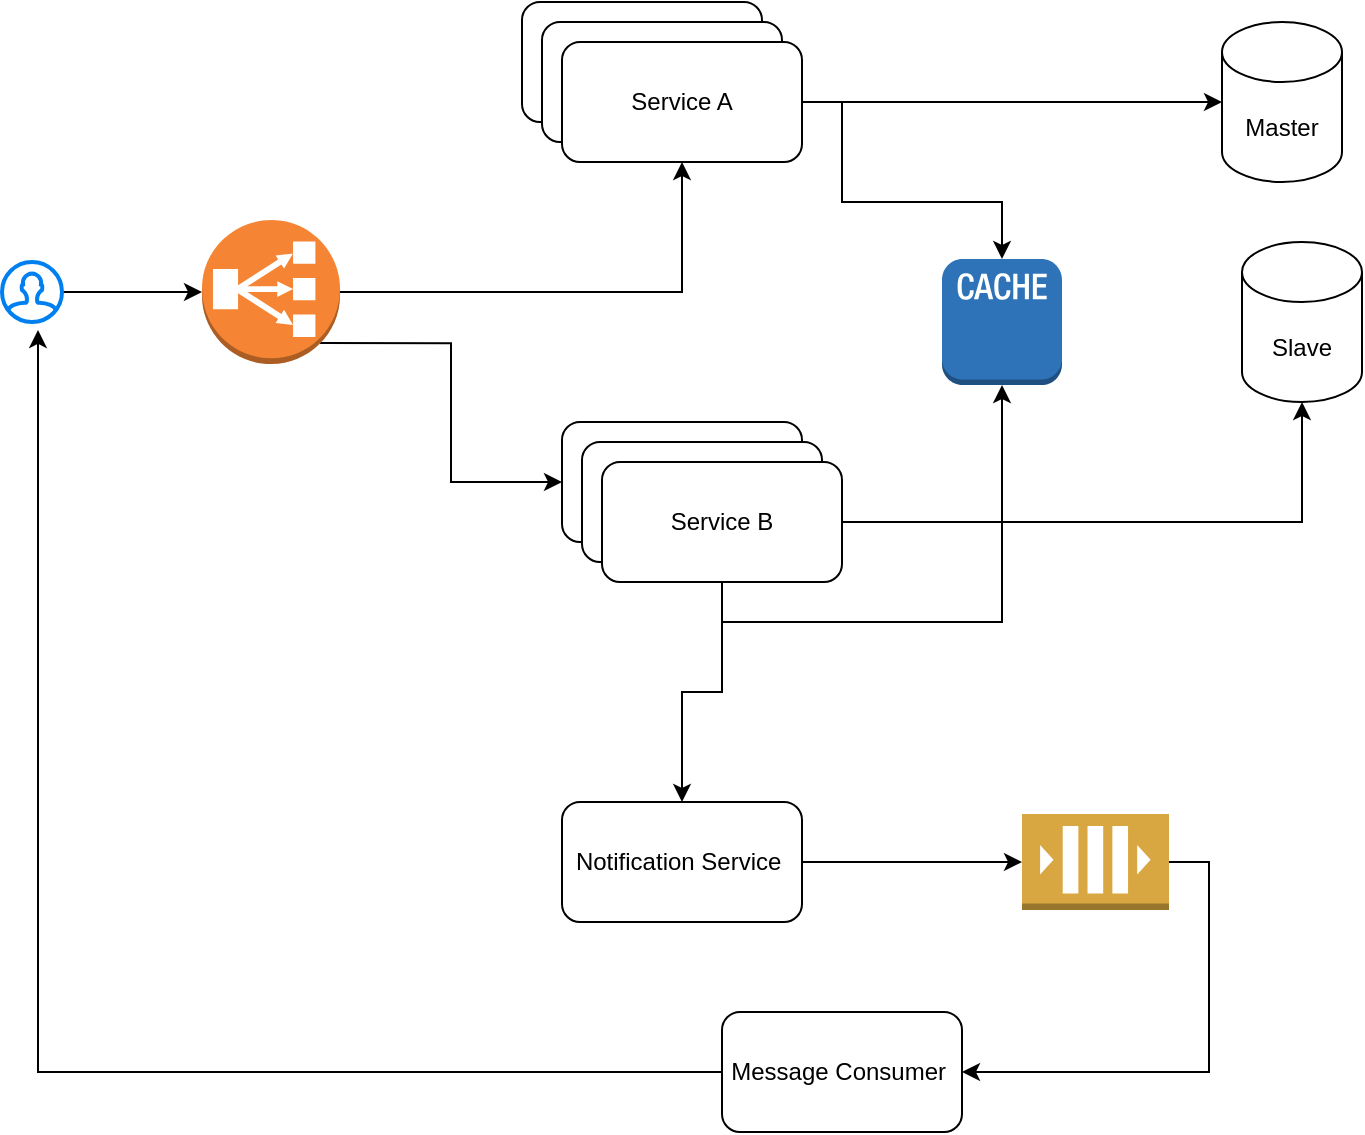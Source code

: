 <mxfile version="21.7.5" type="github">
  <diagram name="Page-1" id="rYXeXPYrH2rE5SwDYtGx">
    <mxGraphModel dx="954" dy="647" grid="1" gridSize="10" guides="1" tooltips="1" connect="1" arrows="1" fold="1" page="1" pageScale="1" pageWidth="827" pageHeight="1169" math="0" shadow="0">
      <root>
        <mxCell id="0" />
        <mxCell id="1" parent="0" />
        <mxCell id="o3wPpOH-pj1reLlYAl6F-7" value="" style="edgeStyle=orthogonalEdgeStyle;rounded=0;orthogonalLoop=1;jettySize=auto;html=1;" edge="1" parent="1" source="o3wPpOH-pj1reLlYAl6F-1" target="o3wPpOH-pj1reLlYAl6F-2">
          <mxGeometry relative="1" as="geometry" />
        </mxCell>
        <mxCell id="o3wPpOH-pj1reLlYAl6F-1" value="" style="html=1;verticalLabelPosition=bottom;align=center;labelBackgroundColor=#ffffff;verticalAlign=top;strokeWidth=2;strokeColor=#0080F0;shadow=0;dashed=0;shape=mxgraph.ios7.icons.user;" vertex="1" parent="1">
          <mxGeometry x="110" y="180" width="30" height="30" as="geometry" />
        </mxCell>
        <mxCell id="o3wPpOH-pj1reLlYAl6F-8" value="" style="edgeStyle=orthogonalEdgeStyle;rounded=0;orthogonalLoop=1;jettySize=auto;html=1;" edge="1" parent="1" source="o3wPpOH-pj1reLlYAl6F-2" target="o3wPpOH-pj1reLlYAl6F-6">
          <mxGeometry relative="1" as="geometry" />
        </mxCell>
        <mxCell id="o3wPpOH-pj1reLlYAl6F-16" style="edgeStyle=orthogonalEdgeStyle;rounded=0;orthogonalLoop=1;jettySize=auto;html=1;exitX=0.855;exitY=0.855;exitDx=0;exitDy=0;exitPerimeter=0;entryX=0;entryY=0.5;entryDx=0;entryDy=0;" edge="1" parent="1" source="o3wPpOH-pj1reLlYAl6F-2" target="o3wPpOH-pj1reLlYAl6F-10">
          <mxGeometry relative="1" as="geometry" />
        </mxCell>
        <mxCell id="o3wPpOH-pj1reLlYAl6F-2" value="" style="outlineConnect=0;dashed=0;verticalLabelPosition=bottom;verticalAlign=top;align=center;html=1;shape=mxgraph.aws3.classic_load_balancer;fillColor=#F58534;gradientColor=none;" vertex="1" parent="1">
          <mxGeometry x="210" y="159" width="69" height="72" as="geometry" />
        </mxCell>
        <mxCell id="o3wPpOH-pj1reLlYAl6F-3" value="Master" style="shape=cylinder3;whiteSpace=wrap;html=1;boundedLbl=1;backgroundOutline=1;size=15;" vertex="1" parent="1">
          <mxGeometry x="720" y="60" width="60" height="80" as="geometry" />
        </mxCell>
        <mxCell id="o3wPpOH-pj1reLlYAl6F-4" value="Service A" style="rounded=1;whiteSpace=wrap;html=1;" vertex="1" parent="1">
          <mxGeometry x="370" y="50" width="120" height="60" as="geometry" />
        </mxCell>
        <mxCell id="o3wPpOH-pj1reLlYAl6F-5" value="Service A" style="rounded=1;whiteSpace=wrap;html=1;" vertex="1" parent="1">
          <mxGeometry x="380" y="60" width="120" height="60" as="geometry" />
        </mxCell>
        <mxCell id="o3wPpOH-pj1reLlYAl6F-9" value="" style="edgeStyle=orthogonalEdgeStyle;rounded=0;orthogonalLoop=1;jettySize=auto;html=1;" edge="1" parent="1" source="o3wPpOH-pj1reLlYAl6F-6" target="o3wPpOH-pj1reLlYAl6F-3">
          <mxGeometry relative="1" as="geometry" />
        </mxCell>
        <mxCell id="o3wPpOH-pj1reLlYAl6F-21" style="edgeStyle=orthogonalEdgeStyle;rounded=0;orthogonalLoop=1;jettySize=auto;html=1;exitX=1;exitY=0.5;exitDx=0;exitDy=0;" edge="1" parent="1" source="o3wPpOH-pj1reLlYAl6F-6" target="o3wPpOH-pj1reLlYAl6F-19">
          <mxGeometry relative="1" as="geometry">
            <Array as="points">
              <mxPoint x="530" y="100" />
              <mxPoint x="530" y="150" />
              <mxPoint x="610" y="150" />
            </Array>
          </mxGeometry>
        </mxCell>
        <mxCell id="o3wPpOH-pj1reLlYAl6F-6" value="Service A" style="rounded=1;whiteSpace=wrap;html=1;" vertex="1" parent="1">
          <mxGeometry x="390" y="70" width="120" height="60" as="geometry" />
        </mxCell>
        <mxCell id="o3wPpOH-pj1reLlYAl6F-10" value="Service A" style="rounded=1;whiteSpace=wrap;html=1;" vertex="1" parent="1">
          <mxGeometry x="390" y="260" width="120" height="60" as="geometry" />
        </mxCell>
        <mxCell id="o3wPpOH-pj1reLlYAl6F-11" value="Service A" style="rounded=1;whiteSpace=wrap;html=1;" vertex="1" parent="1">
          <mxGeometry x="400" y="270" width="120" height="60" as="geometry" />
        </mxCell>
        <mxCell id="o3wPpOH-pj1reLlYAl6F-17" style="edgeStyle=orthogonalEdgeStyle;rounded=0;orthogonalLoop=1;jettySize=auto;html=1;exitX=1;exitY=0.5;exitDx=0;exitDy=0;" edge="1" parent="1" source="o3wPpOH-pj1reLlYAl6F-12" target="o3wPpOH-pj1reLlYAl6F-18">
          <mxGeometry relative="1" as="geometry" />
        </mxCell>
        <mxCell id="o3wPpOH-pj1reLlYAl6F-20" style="edgeStyle=orthogonalEdgeStyle;rounded=0;orthogonalLoop=1;jettySize=auto;html=1;exitX=0.5;exitY=1;exitDx=0;exitDy=0;" edge="1" parent="1" source="o3wPpOH-pj1reLlYAl6F-12" target="o3wPpOH-pj1reLlYAl6F-19">
          <mxGeometry relative="1" as="geometry" />
        </mxCell>
        <mxCell id="o3wPpOH-pj1reLlYAl6F-24" style="edgeStyle=orthogonalEdgeStyle;rounded=0;orthogonalLoop=1;jettySize=auto;html=1;exitX=0.5;exitY=1;exitDx=0;exitDy=0;" edge="1" parent="1" source="o3wPpOH-pj1reLlYAl6F-12" target="o3wPpOH-pj1reLlYAl6F-23">
          <mxGeometry relative="1" as="geometry" />
        </mxCell>
        <mxCell id="o3wPpOH-pj1reLlYAl6F-12" value="Service B" style="rounded=1;whiteSpace=wrap;html=1;" vertex="1" parent="1">
          <mxGeometry x="410" y="280" width="120" height="60" as="geometry" />
        </mxCell>
        <mxCell id="o3wPpOH-pj1reLlYAl6F-18" value="Slave" style="shape=cylinder3;whiteSpace=wrap;html=1;boundedLbl=1;backgroundOutline=1;size=15;" vertex="1" parent="1">
          <mxGeometry x="730" y="170" width="60" height="80" as="geometry" />
        </mxCell>
        <mxCell id="o3wPpOH-pj1reLlYAl6F-19" value="" style="outlineConnect=0;dashed=0;verticalLabelPosition=bottom;verticalAlign=top;align=center;html=1;shape=mxgraph.aws3.cache_node;fillColor=#2E73B8;gradientColor=none;" vertex="1" parent="1">
          <mxGeometry x="580" y="178.5" width="60" height="63" as="geometry" />
        </mxCell>
        <mxCell id="o3wPpOH-pj1reLlYAl6F-27" style="edgeStyle=orthogonalEdgeStyle;rounded=0;orthogonalLoop=1;jettySize=auto;html=1;exitX=1;exitY=0.5;exitDx=0;exitDy=0;exitPerimeter=0;entryX=1;entryY=0.5;entryDx=0;entryDy=0;" edge="1" parent="1" source="o3wPpOH-pj1reLlYAl6F-22" target="o3wPpOH-pj1reLlYAl6F-26">
          <mxGeometry relative="1" as="geometry" />
        </mxCell>
        <mxCell id="o3wPpOH-pj1reLlYAl6F-22" value="" style="outlineConnect=0;dashed=0;verticalLabelPosition=bottom;verticalAlign=top;align=center;html=1;shape=mxgraph.aws3.queue;fillColor=#D9A741;gradientColor=none;" vertex="1" parent="1">
          <mxGeometry x="620" y="456" width="73.5" height="48" as="geometry" />
        </mxCell>
        <mxCell id="o3wPpOH-pj1reLlYAl6F-25" style="edgeStyle=orthogonalEdgeStyle;rounded=0;orthogonalLoop=1;jettySize=auto;html=1;exitX=1;exitY=0.5;exitDx=0;exitDy=0;" edge="1" parent="1" source="o3wPpOH-pj1reLlYAl6F-23" target="o3wPpOH-pj1reLlYAl6F-22">
          <mxGeometry relative="1" as="geometry" />
        </mxCell>
        <mxCell id="o3wPpOH-pj1reLlYAl6F-23" value="Notification Service&amp;nbsp;" style="rounded=1;whiteSpace=wrap;html=1;" vertex="1" parent="1">
          <mxGeometry x="390" y="450" width="120" height="60" as="geometry" />
        </mxCell>
        <mxCell id="o3wPpOH-pj1reLlYAl6F-28" style="edgeStyle=orthogonalEdgeStyle;rounded=0;orthogonalLoop=1;jettySize=auto;html=1;exitX=0;exitY=0.5;exitDx=0;exitDy=0;entryX=0.6;entryY=1.133;entryDx=0;entryDy=0;entryPerimeter=0;" edge="1" parent="1" source="o3wPpOH-pj1reLlYAl6F-26" target="o3wPpOH-pj1reLlYAl6F-1">
          <mxGeometry relative="1" as="geometry" />
        </mxCell>
        <mxCell id="o3wPpOH-pj1reLlYAl6F-26" value="Message Consumer&amp;nbsp;" style="rounded=1;whiteSpace=wrap;html=1;" vertex="1" parent="1">
          <mxGeometry x="470" y="555" width="120" height="60" as="geometry" />
        </mxCell>
      </root>
    </mxGraphModel>
  </diagram>
</mxfile>

